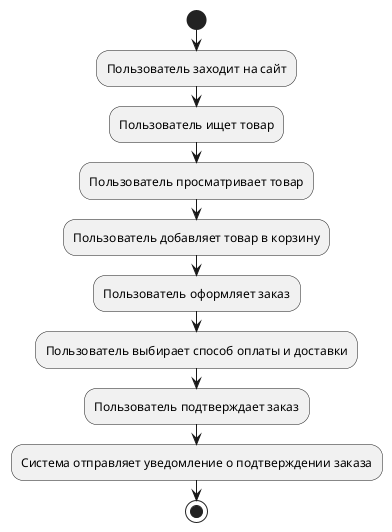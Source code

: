 @startuml
start
:Пользователь заходит на сайт;
:Пользователь ищет товар;
:Пользователь просматривает товар;
:Пользователь добавляет товар в корзину;
:Пользователь оформляет заказ;
:Пользователь выбирает способ оплаты и доставки;
:Пользователь подтверждает заказ;
:Система отправляет уведомление о подтверждении заказа;

stop
@enduml
